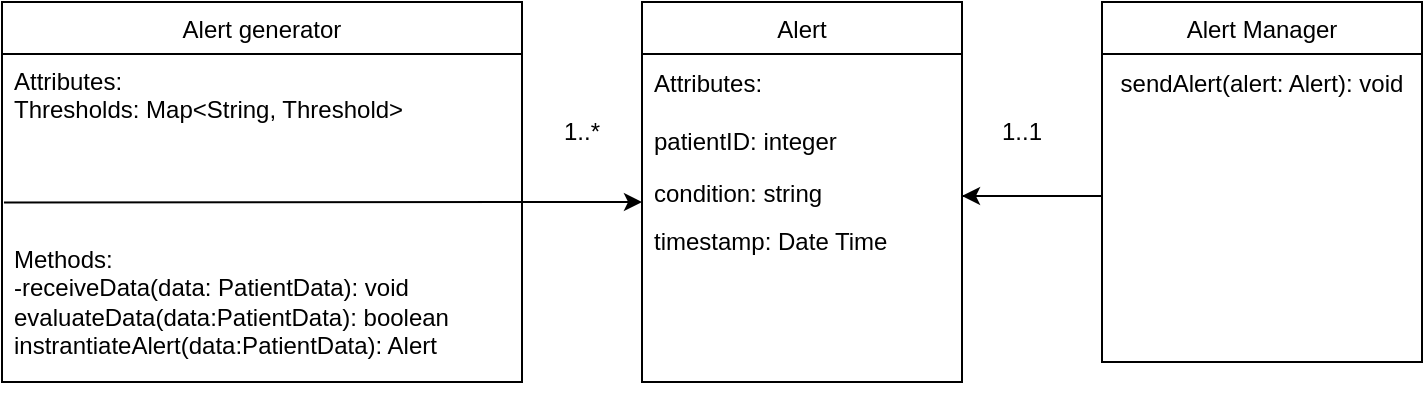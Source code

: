 <mxfile version="24.2.5" type="github">
  <diagram id="C5RBs43oDa-KdzZeNtuy" name="Page-1">
    <mxGraphModel dx="875" dy="420" grid="1" gridSize="10" guides="1" tooltips="1" connect="1" arrows="1" fold="1" page="1" pageScale="1" pageWidth="827" pageHeight="1169" math="0" shadow="0">
      <root>
        <mxCell id="WIyWlLk6GJQsqaUBKTNV-0" />
        <mxCell id="WIyWlLk6GJQsqaUBKTNV-1" parent="WIyWlLk6GJQsqaUBKTNV-0" />
        <mxCell id="zkfFHV4jXpPFQw0GAbJ--17" value="Alert generator" style="swimlane;fontStyle=0;align=center;verticalAlign=top;childLayout=stackLayout;horizontal=1;startSize=26;horizontalStack=0;resizeParent=1;resizeLast=0;collapsible=1;marginBottom=0;rounded=0;shadow=0;strokeWidth=1;" parent="WIyWlLk6GJQsqaUBKTNV-1" vertex="1">
          <mxGeometry x="10" y="100" width="260" height="190" as="geometry">
            <mxRectangle x="550" y="140" width="160" height="26" as="alternateBounds" />
          </mxGeometry>
        </mxCell>
        <mxCell id="zkfFHV4jXpPFQw0GAbJ--18" value="Attributes:&#xa;Thresholds: Map&lt;String, Threshold&gt;&#xa; " style="text;align=left;verticalAlign=top;spacingLeft=4;spacingRight=4;overflow=hidden;rotatable=0;points=[[0,0.5],[1,0.5]];portConstraint=eastwest;" parent="zkfFHV4jXpPFQw0GAbJ--17" vertex="1">
          <mxGeometry y="26" width="260" height="64" as="geometry" />
        </mxCell>
        <mxCell id="Q-wF_A_FUJBtQW3jJvex-2" value="Alert" style="swimlane;fontStyle=0;align=center;verticalAlign=top;childLayout=stackLayout;horizontal=1;startSize=26;horizontalStack=0;resizeParent=1;resizeLast=0;collapsible=1;marginBottom=0;rounded=0;shadow=0;strokeWidth=1;" vertex="1" parent="WIyWlLk6GJQsqaUBKTNV-1">
          <mxGeometry x="330" y="100" width="160" height="190" as="geometry">
            <mxRectangle x="550" y="140" width="160" height="26" as="alternateBounds" />
          </mxGeometry>
        </mxCell>
        <mxCell id="Q-wF_A_FUJBtQW3jJvex-31" value="Attributes:" style="text;strokeColor=none;fillColor=none;align=left;verticalAlign=middle;spacingLeft=4;spacingRight=4;overflow=hidden;points=[[0,0.5],[1,0.5]];portConstraint=eastwest;rotatable=0;whiteSpace=wrap;html=1;" vertex="1" parent="Q-wF_A_FUJBtQW3jJvex-2">
          <mxGeometry y="26" width="160" height="30" as="geometry" />
        </mxCell>
        <mxCell id="Q-wF_A_FUJBtQW3jJvex-3" value="patientID: integer" style="text;align=left;verticalAlign=top;spacingLeft=4;spacingRight=4;overflow=hidden;rotatable=0;points=[[0,0.5],[1,0.5]];portConstraint=eastwest;" vertex="1" parent="Q-wF_A_FUJBtQW3jJvex-2">
          <mxGeometry y="56" width="160" height="26" as="geometry" />
        </mxCell>
        <mxCell id="Q-wF_A_FUJBtQW3jJvex-5" value="condition: string" style="text;align=left;verticalAlign=top;spacingLeft=4;spacingRight=4;overflow=hidden;rotatable=0;points=[[0,0.5],[1,0.5]];portConstraint=eastwest;rounded=0;shadow=0;html=0;" vertex="1" parent="Q-wF_A_FUJBtQW3jJvex-2">
          <mxGeometry y="82" width="160" height="24" as="geometry" />
        </mxCell>
        <mxCell id="Q-wF_A_FUJBtQW3jJvex-4" value="timestamp: Date Time" style="text;align=left;verticalAlign=top;spacingLeft=4;spacingRight=4;overflow=hidden;rotatable=0;points=[[0,0.5],[1,0.5]];portConstraint=eastwest;rounded=0;shadow=0;html=0;" vertex="1" parent="Q-wF_A_FUJBtQW3jJvex-2">
          <mxGeometry y="106" width="160" height="22" as="geometry" />
        </mxCell>
        <mxCell id="Q-wF_A_FUJBtQW3jJvex-10" value="Alert Manager&#xa;" style="swimlane;fontStyle=0;align=center;verticalAlign=top;childLayout=stackLayout;horizontal=1;startSize=26;horizontalStack=0;resizeParent=1;resizeLast=0;collapsible=1;marginBottom=0;rounded=0;shadow=0;strokeWidth=1;" vertex="1" parent="WIyWlLk6GJQsqaUBKTNV-1">
          <mxGeometry x="560" y="100" width="160" height="180" as="geometry">
            <mxRectangle x="550" y="140" width="160" height="26" as="alternateBounds" />
          </mxGeometry>
        </mxCell>
        <mxCell id="Q-wF_A_FUJBtQW3jJvex-33" value="sendAlert(alert: Alert): void" style="text;html=1;align=center;verticalAlign=middle;whiteSpace=wrap;rounded=0;" vertex="1" parent="Q-wF_A_FUJBtQW3jJvex-10">
          <mxGeometry y="26" width="160" height="30" as="geometry" />
        </mxCell>
        <mxCell id="Q-wF_A_FUJBtQW3jJvex-15" value="" style="endArrow=none;html=1;rounded=0;exitX=0.004;exitY=0.002;exitDx=0;exitDy=0;exitPerimeter=0;" edge="1" parent="WIyWlLk6GJQsqaUBKTNV-1" source="Q-wF_A_FUJBtQW3jJvex-22">
          <mxGeometry width="50" height="50" relative="1" as="geometry">
            <mxPoint x="10" y="200" as="sourcePoint" />
            <mxPoint x="270" y="200" as="targetPoint" />
          </mxGeometry>
        </mxCell>
        <mxCell id="Q-wF_A_FUJBtQW3jJvex-29" value="" style="endArrow=none;html=1;rounded=0;" edge="1" parent="WIyWlLk6GJQsqaUBKTNV-1" target="Q-wF_A_FUJBtQW3jJvex-22">
          <mxGeometry width="50" height="50" relative="1" as="geometry">
            <mxPoint x="10" y="200" as="sourcePoint" />
            <mxPoint x="270" y="200" as="targetPoint" />
          </mxGeometry>
        </mxCell>
        <mxCell id="Q-wF_A_FUJBtQW3jJvex-22" value="Methods:&lt;div&gt;-receiveData(data: PatientData): void&lt;/div&gt;&lt;div&gt;evaluateData(data:PatientData): boolean&lt;/div&gt;&lt;div&gt;instrantiateAlert&lt;span style=&quot;background-color: initial;&quot;&gt;(data:PatientData)&lt;/span&gt;&lt;span style=&quot;background-color: initial;&quot;&gt;: Alert&lt;/span&gt;&lt;/div&gt;" style="text;strokeColor=none;fillColor=none;align=left;verticalAlign=middle;spacingLeft=4;spacingRight=4;overflow=hidden;points=[[0,0.5],[1,0.5]];portConstraint=eastwest;rotatable=0;whiteSpace=wrap;html=1;" vertex="1" parent="WIyWlLk6GJQsqaUBKTNV-1">
          <mxGeometry x="10" y="200" width="250" height="100" as="geometry" />
        </mxCell>
        <mxCell id="Q-wF_A_FUJBtQW3jJvex-36" value="" style="endArrow=classic;html=1;rounded=0;" edge="1" parent="WIyWlLk6GJQsqaUBKTNV-1">
          <mxGeometry width="50" height="50" relative="1" as="geometry">
            <mxPoint x="270" y="200" as="sourcePoint" />
            <mxPoint x="330" y="200" as="targetPoint" />
          </mxGeometry>
        </mxCell>
        <mxCell id="Q-wF_A_FUJBtQW3jJvex-37" value="" style="endArrow=classic;html=1;rounded=0;" edge="1" parent="WIyWlLk6GJQsqaUBKTNV-1">
          <mxGeometry width="50" height="50" relative="1" as="geometry">
            <mxPoint x="490" y="197" as="sourcePoint" />
            <mxPoint x="490" y="197" as="targetPoint" />
            <Array as="points">
              <mxPoint x="560" y="197" />
            </Array>
          </mxGeometry>
        </mxCell>
        <mxCell id="Q-wF_A_FUJBtQW3jJvex-39" value="1..*" style="text;html=1;align=center;verticalAlign=middle;whiteSpace=wrap;rounded=0;" vertex="1" parent="WIyWlLk6GJQsqaUBKTNV-1">
          <mxGeometry x="270" y="150" width="60" height="30" as="geometry" />
        </mxCell>
        <mxCell id="Q-wF_A_FUJBtQW3jJvex-40" value="1..1" style="text;html=1;align=center;verticalAlign=middle;whiteSpace=wrap;rounded=0;" vertex="1" parent="WIyWlLk6GJQsqaUBKTNV-1">
          <mxGeometry x="490" y="150" width="60" height="30" as="geometry" />
        </mxCell>
      </root>
    </mxGraphModel>
  </diagram>
</mxfile>
